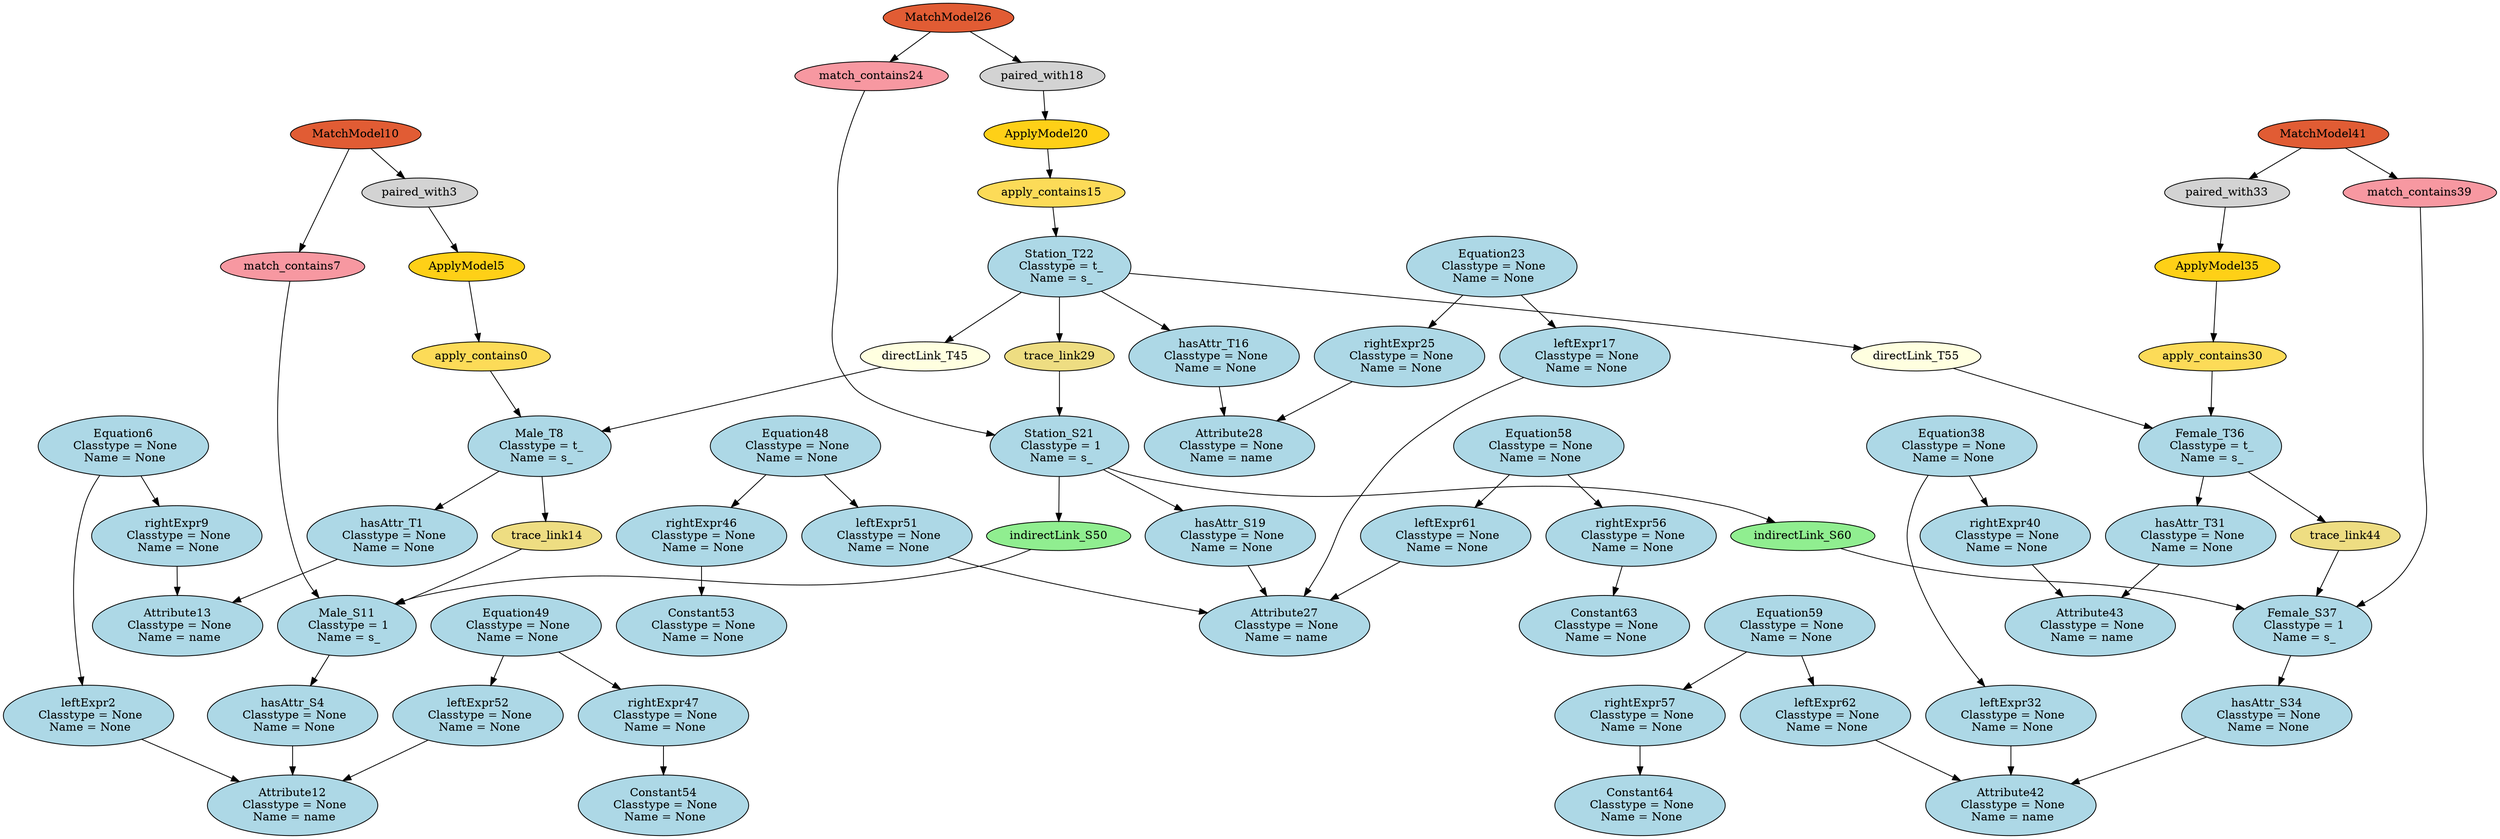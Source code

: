 digraph HEmptyPathCondition_HM2M_HS2S_HF2F_HSM2SM_HSF2SF {
apply_contains0 [style=filled, fillcolor="#FCDB58"];
"hasAttr_T1\n Classtype = None\n Name = None" [style=filled, fillcolor=lightblue];
"leftExpr2\n Classtype = None\n Name = None" [style=filled, fillcolor=lightblue];
paired_with3 [style=filled, fillcolor=lightgray];
"hasAttr_S4\n Classtype = None\n Name = None" [style=filled, fillcolor=lightblue];
ApplyModel5 [style=filled, fillcolor="#FED017"];
"Equation6\n Classtype = None\n Name = None" [style=filled, fillcolor=lightblue];
match_contains7 [style=filled, fillcolor="#F798A1"];
"Male_T8\n Classtype = t_\n Name = s_" [style=filled, fillcolor=lightblue];
"rightExpr9\n Classtype = None\n Name = None" [style=filled, fillcolor=lightblue];
MatchModel10 [style=filled, fillcolor="#E15C34"];
"Male_S11\n Classtype = 1\n Name = s_" [style=filled, fillcolor=lightblue];
"Attribute12\n Classtype = None\n Name = name" [style=filled, fillcolor=lightblue];
"Attribute13\n Classtype = None\n Name = name" [style=filled, fillcolor=lightblue];
trace_link14 [style=filled, fillcolor=lightgoldenrod];
apply_contains15 [style=filled, fillcolor="#FCDB58"];
"hasAttr_T16\n Classtype = None\n Name = None" [style=filled, fillcolor=lightblue];
"leftExpr17\n Classtype = None\n Name = None" [style=filled, fillcolor=lightblue];
paired_with18 [style=filled, fillcolor=lightgray];
"hasAttr_S19\n Classtype = None\n Name = None" [style=filled, fillcolor=lightblue];
ApplyModel20 [style=filled, fillcolor="#FED017"];
"Station_S21\n Classtype = 1\n Name = s_" [style=filled, fillcolor=lightblue];
"Station_T22\n Classtype = t_\n Name = s_" [style=filled, fillcolor=lightblue];
"Equation23\n Classtype = None\n Name = None" [style=filled, fillcolor=lightblue];
match_contains24 [style=filled, fillcolor="#F798A1"];
"rightExpr25\n Classtype = None\n Name = None" [style=filled, fillcolor=lightblue];
MatchModel26 [style=filled, fillcolor="#E15C34"];
"Attribute27\n Classtype = None\n Name = name" [style=filled, fillcolor=lightblue];
"Attribute28\n Classtype = None\n Name = name" [style=filled, fillcolor=lightblue];
trace_link29 [style=filled, fillcolor=lightgoldenrod];
apply_contains30 [style=filled, fillcolor="#FCDB58"];
"hasAttr_T31\n Classtype = None\n Name = None" [style=filled, fillcolor=lightblue];
"leftExpr32\n Classtype = None\n Name = None" [style=filled, fillcolor=lightblue];
paired_with33 [style=filled, fillcolor=lightgray];
"hasAttr_S34\n Classtype = None\n Name = None" [style=filled, fillcolor=lightblue];
ApplyModel35 [style=filled, fillcolor="#FED017"];
"Female_T36\n Classtype = t_\n Name = s_" [style=filled, fillcolor=lightblue];
"Female_S37\n Classtype = 1\n Name = s_" [style=filled, fillcolor=lightblue];
"Equation38\n Classtype = None\n Name = None" [style=filled, fillcolor=lightblue];
match_contains39 [style=filled, fillcolor="#F798A1"];
"rightExpr40\n Classtype = None\n Name = None" [style=filled, fillcolor=lightblue];
MatchModel41 [style=filled, fillcolor="#E15C34"];
"Attribute42\n Classtype = None\n Name = name" [style=filled, fillcolor=lightblue];
"Attribute43\n Classtype = None\n Name = name" [style=filled, fillcolor=lightblue];
trace_link44 [style=filled, fillcolor=lightgoldenrod];
"directLink_T45\n" [style=filled, fillcolor=lightyellow];
"rightExpr46\n Classtype = None\n Name = None" [style=filled, fillcolor=lightblue];
"rightExpr47\n Classtype = None\n Name = None" [style=filled, fillcolor=lightblue];
"Equation48\n Classtype = None\n Name = None" [style=filled, fillcolor=lightblue];
"Equation49\n Classtype = None\n Name = None" [style=filled, fillcolor=lightblue];
indirectLink_S50 [style=filled, fillcolor=lightgreen];
"leftExpr51\n Classtype = None\n Name = None" [style=filled, fillcolor=lightblue];
"leftExpr52\n Classtype = None\n Name = None" [style=filled, fillcolor=lightblue];
"Constant53\n Classtype = None\n Name = None" [style=filled, fillcolor=lightblue];
"Constant54\n Classtype = None\n Name = None" [style=filled, fillcolor=lightblue];
"directLink_T55\n" [style=filled, fillcolor=lightyellow];
"rightExpr56\n Classtype = None\n Name = None" [style=filled, fillcolor=lightblue];
"rightExpr57\n Classtype = None\n Name = None" [style=filled, fillcolor=lightblue];
"Equation58\n Classtype = None\n Name = None" [style=filled, fillcolor=lightblue];
"Equation59\n Classtype = None\n Name = None" [style=filled, fillcolor=lightblue];
indirectLink_S60 [style=filled, fillcolor=lightgreen];
"leftExpr61\n Classtype = None\n Name = None" [style=filled, fillcolor=lightblue];
"leftExpr62\n Classtype = None\n Name = None" [style=filled, fillcolor=lightblue];
"Constant63\n Classtype = None\n Name = None" [style=filled, fillcolor=lightblue];
"Constant64\n Classtype = None\n Name = None" [style=filled, fillcolor=lightblue];
ApplyModel5 -> apply_contains0;
apply_contains0 -> "Male_T8\n Classtype = t_\n Name = s_";
"Male_T8\n Classtype = t_\n Name = s_" -> "hasAttr_T1\n Classtype = None\n Name = None";
"hasAttr_T1\n Classtype = None\n Name = None" -> "Attribute13\n Classtype = None\n Name = name";
"Equation6\n Classtype = None\n Name = None" -> "leftExpr2\n Classtype = None\n Name = None";
"leftExpr2\n Classtype = None\n Name = None" -> "Attribute12\n Classtype = None\n Name = name";
MatchModel10 -> paired_with3;
paired_with3 -> ApplyModel5;
"Male_S11\n Classtype = 1\n Name = s_" -> "hasAttr_S4\n Classtype = None\n Name = None";
"hasAttr_S4\n Classtype = None\n Name = None" -> "Attribute12\n Classtype = None\n Name = name";
"Equation6\n Classtype = None\n Name = None" -> "rightExpr9\n Classtype = None\n Name = None";
MatchModel10 -> match_contains7;
match_contains7 -> "Male_S11\n Classtype = 1\n Name = s_";
"rightExpr9\n Classtype = None\n Name = None" -> "Attribute13\n Classtype = None\n Name = name";
trace_link14 -> "Male_S11\n Classtype = 1\n Name = s_";
"Male_T8\n Classtype = t_\n Name = s_" -> trace_link14;
ApplyModel20 -> apply_contains15;
apply_contains15 -> "Station_T22\n Classtype = t_\n Name = s_";
"Station_T22\n Classtype = t_\n Name = s_" -> "hasAttr_T16\n Classtype = None\n Name = None";
"hasAttr_T16\n Classtype = None\n Name = None" -> "Attribute28\n Classtype = None\n Name = name";
"Equation23\n Classtype = None\n Name = None" -> "leftExpr17\n Classtype = None\n Name = None";
"leftExpr17\n Classtype = None\n Name = None" -> "Attribute27\n Classtype = None\n Name = name";
MatchModel26 -> paired_with18;
paired_with18 -> ApplyModel20;
"Station_S21\n Classtype = 1\n Name = s_" -> "hasAttr_S19\n Classtype = None\n Name = None";
"hasAttr_S19\n Classtype = None\n Name = None" -> "Attribute27\n Classtype = None\n Name = name";
match_contains24 -> "Station_S21\n Classtype = 1\n Name = s_";
"Equation23\n Classtype = None\n Name = None" -> "rightExpr25\n Classtype = None\n Name = None";
MatchModel26 -> match_contains24;
"rightExpr25\n Classtype = None\n Name = None" -> "Attribute28\n Classtype = None\n Name = name";
trace_link29 -> "Station_S21\n Classtype = 1\n Name = s_";
"Station_T22\n Classtype = t_\n Name = s_" -> trace_link29;
ApplyModel35 -> apply_contains30;
apply_contains30 -> "Female_T36\n Classtype = t_\n Name = s_";
"Female_T36\n Classtype = t_\n Name = s_" -> "hasAttr_T31\n Classtype = None\n Name = None";
"hasAttr_T31\n Classtype = None\n Name = None" -> "Attribute43\n Classtype = None\n Name = name";
"Equation38\n Classtype = None\n Name = None" -> "leftExpr32\n Classtype = None\n Name = None";
"leftExpr32\n Classtype = None\n Name = None" -> "Attribute42\n Classtype = None\n Name = name";
MatchModel41 -> paired_with33;
paired_with33 -> ApplyModel35;
"Female_S37\n Classtype = 1\n Name = s_" -> "hasAttr_S34\n Classtype = None\n Name = None";
"hasAttr_S34\n Classtype = None\n Name = None" -> "Attribute42\n Classtype = None\n Name = name";
match_contains39 -> "Female_S37\n Classtype = 1\n Name = s_";
"Equation38\n Classtype = None\n Name = None" -> "rightExpr40\n Classtype = None\n Name = None";
MatchModel41 -> match_contains39;
"rightExpr40\n Classtype = None\n Name = None" -> "Attribute43\n Classtype = None\n Name = name";
trace_link44 -> "Female_S37\n Classtype = 1\n Name = s_";
"Female_T36\n Classtype = t_\n Name = s_" -> trace_link44;
"Station_S21\n Classtype = 1\n Name = s_" -> indirectLink_S50;
indirectLink_S50 -> "Male_S11\n Classtype = 1\n Name = s_";
"Station_T22\n Classtype = t_\n Name = s_" -> "directLink_T45\n";
"directLink_T45\n" -> "Male_T8\n Classtype = t_\n Name = s_";
"Equation48\n Classtype = None\n Name = None" -> "rightExpr46\n Classtype = None\n Name = None";
"Equation48\n Classtype = None\n Name = None" -> "leftExpr51\n Classtype = None\n Name = None";
"rightExpr46\n Classtype = None\n Name = None" -> "Constant53\n Classtype = None\n Name = None";
"Equation49\n Classtype = None\n Name = None" -> "rightExpr47\n Classtype = None\n Name = None";
"Equation49\n Classtype = None\n Name = None" -> "leftExpr52\n Classtype = None\n Name = None";
"rightExpr47\n Classtype = None\n Name = None" -> "Constant54\n Classtype = None\n Name = None";
"leftExpr51\n Classtype = None\n Name = None" -> "Attribute27\n Classtype = None\n Name = name";
"leftExpr52\n Classtype = None\n Name = None" -> "Attribute12\n Classtype = None\n Name = name";
"Station_S21\n Classtype = 1\n Name = s_" -> indirectLink_S60;
indirectLink_S60 -> "Female_S37\n Classtype = 1\n Name = s_";
"Equation58\n Classtype = None\n Name = None" -> "rightExpr56\n Classtype = None\n Name = None";
"Equation58\n Classtype = None\n Name = None" -> "leftExpr61\n Classtype = None\n Name = None";
"rightExpr56\n Classtype = None\n Name = None" -> "Constant63\n Classtype = None\n Name = None";
"Equation59\n Classtype = None\n Name = None" -> "rightExpr57\n Classtype = None\n Name = None";
"Equation59\n Classtype = None\n Name = None" -> "leftExpr62\n Classtype = None\n Name = None";
"rightExpr57\n Classtype = None\n Name = None" -> "Constant64\n Classtype = None\n Name = None";
"leftExpr61\n Classtype = None\n Name = None" -> "Attribute27\n Classtype = None\n Name = name";
"leftExpr62\n Classtype = None\n Name = None" -> "Attribute42\n Classtype = None\n Name = name";
"Station_T22\n Classtype = t_\n Name = s_" -> "directLink_T55\n";
"directLink_T55\n" -> "Female_T36\n Classtype = t_\n Name = s_";
}
